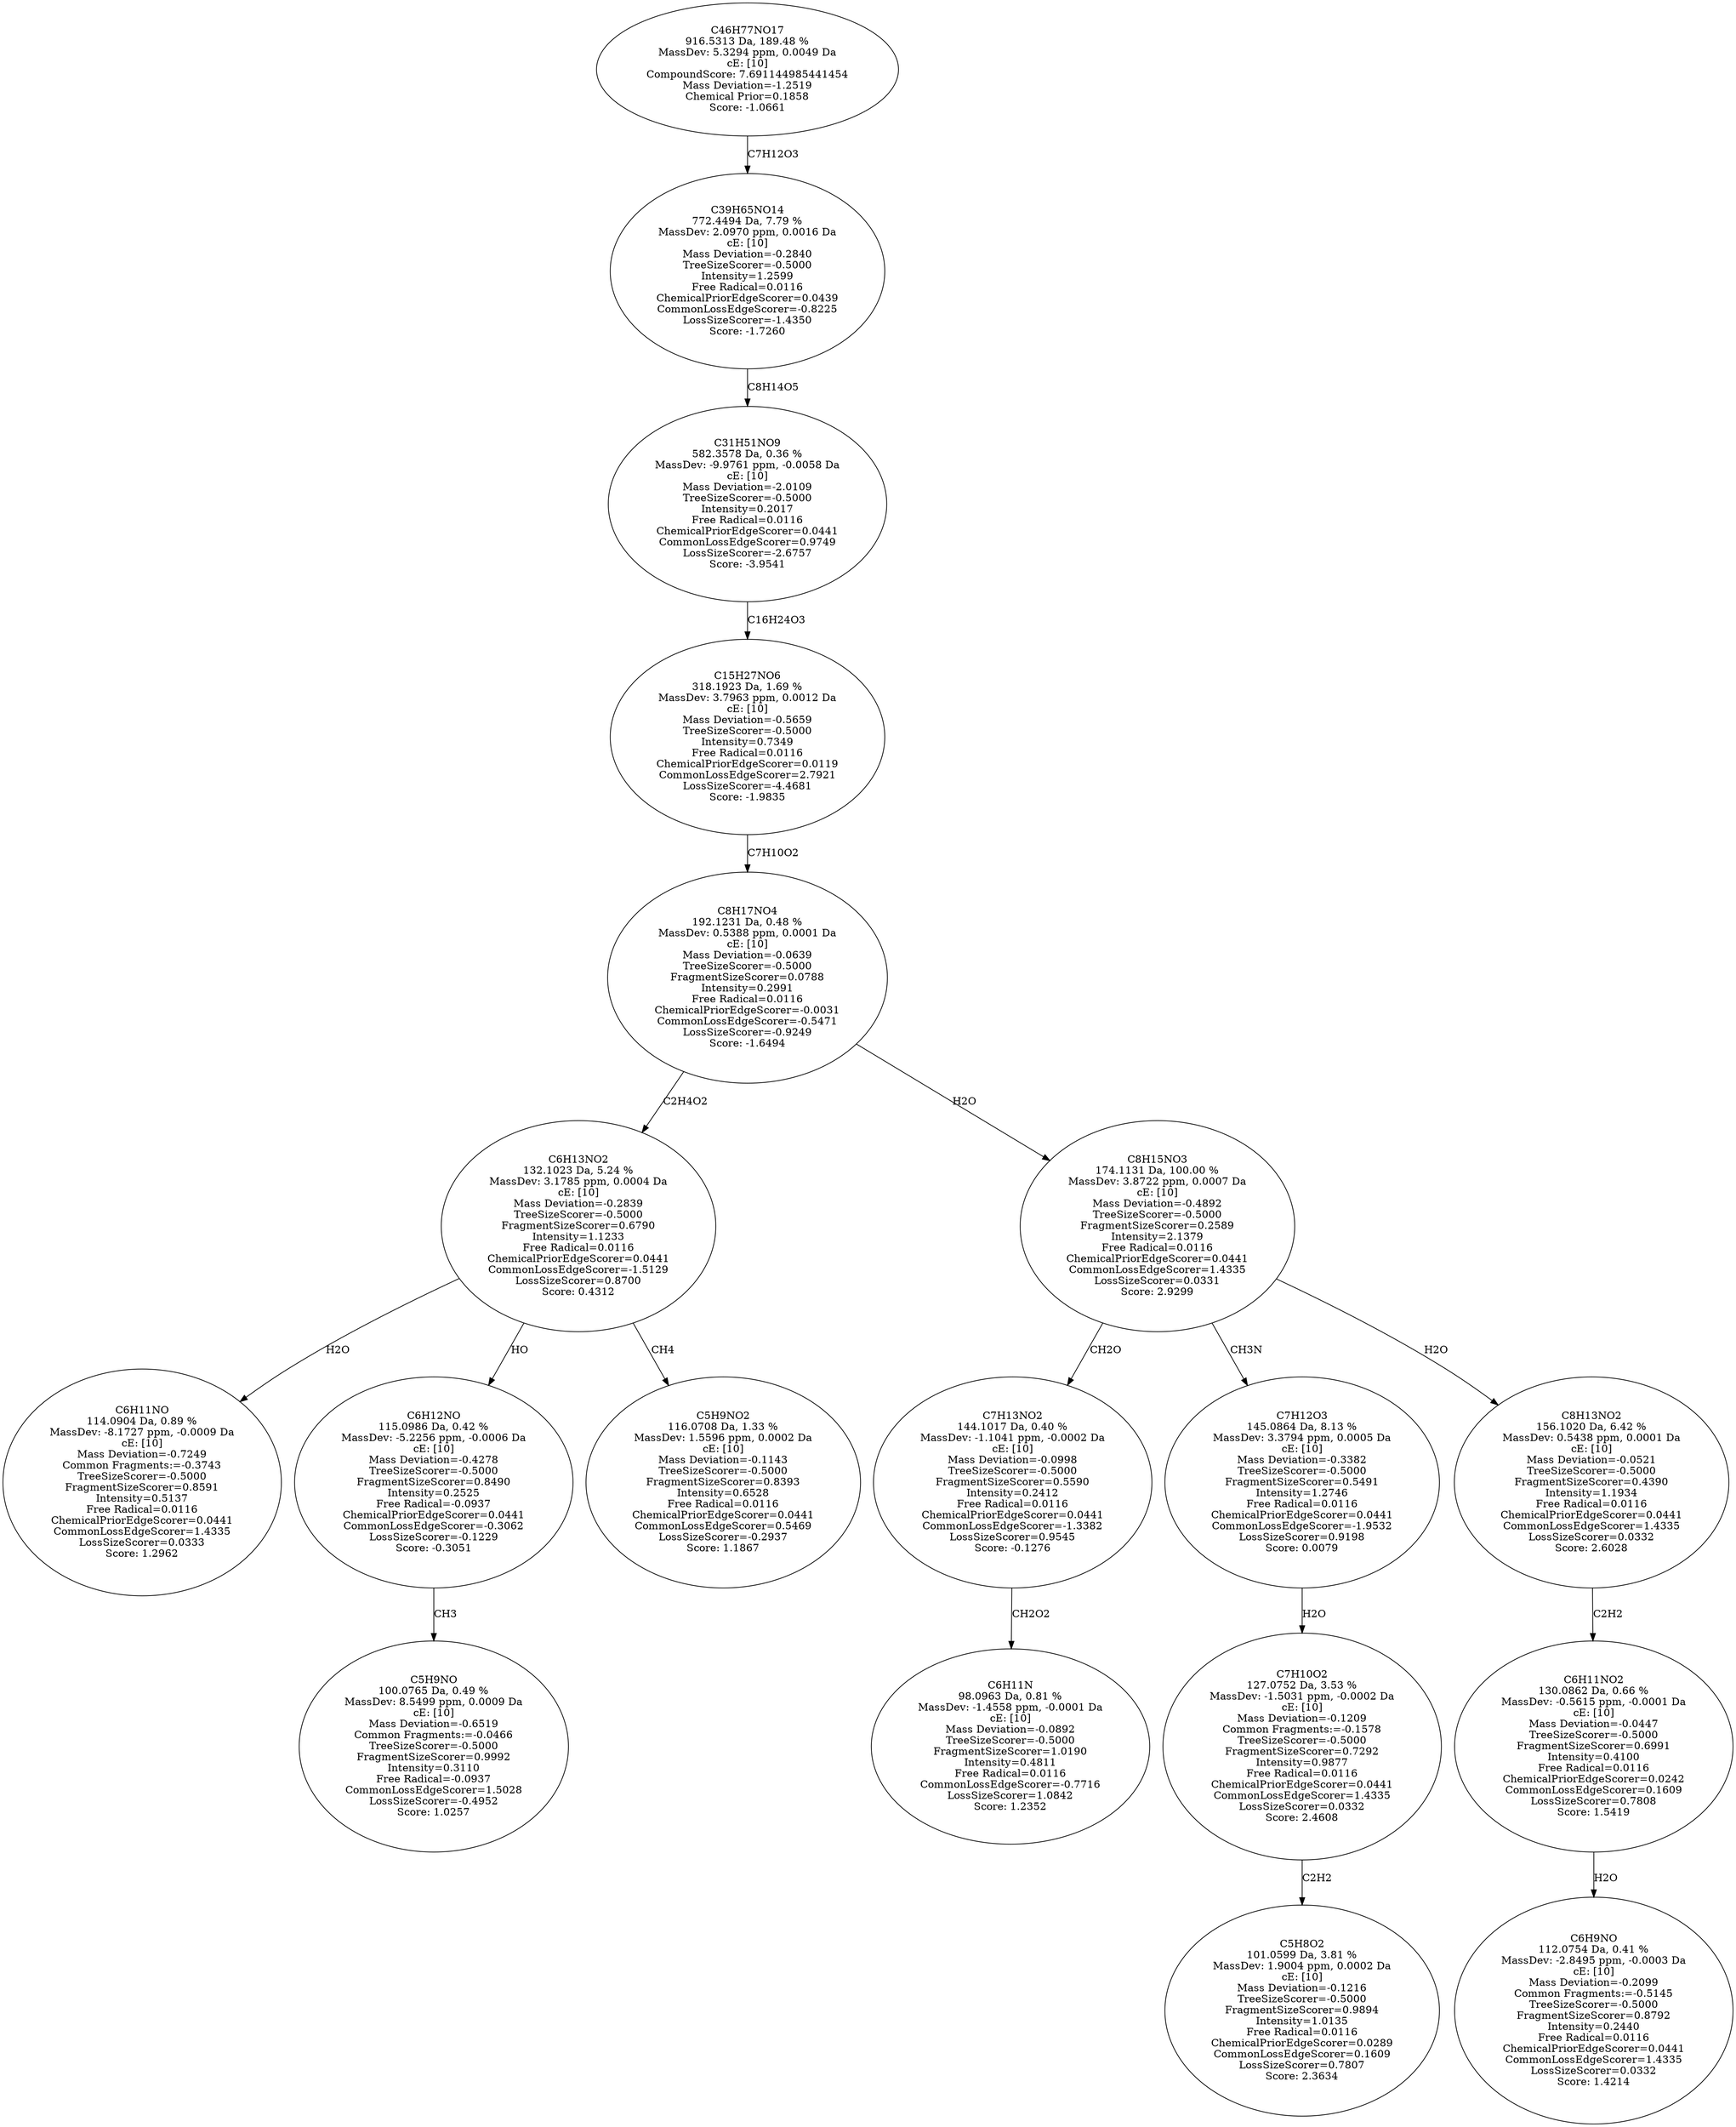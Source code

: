 strict digraph {
v1 [label="C6H11NO\n114.0904 Da, 0.89 %\nMassDev: -8.1727 ppm, -0.0009 Da\ncE: [10]\nMass Deviation=-0.7249\nCommon Fragments:=-0.3743\nTreeSizeScorer=-0.5000\nFragmentSizeScorer=0.8591\nIntensity=0.5137\nFree Radical=0.0116\nChemicalPriorEdgeScorer=0.0441\nCommonLossEdgeScorer=1.4335\nLossSizeScorer=0.0333\nScore: 1.2962"];
v2 [label="C5H9NO\n100.0765 Da, 0.49 %\nMassDev: 8.5499 ppm, 0.0009 Da\ncE: [10]\nMass Deviation=-0.6519\nCommon Fragments:=-0.0466\nTreeSizeScorer=-0.5000\nFragmentSizeScorer=0.9992\nIntensity=0.3110\nFree Radical=-0.0937\nCommonLossEdgeScorer=1.5028\nLossSizeScorer=-0.4952\nScore: 1.0257"];
v3 [label="C6H12NO\n115.0986 Da, 0.42 %\nMassDev: -5.2256 ppm, -0.0006 Da\ncE: [10]\nMass Deviation=-0.4278\nTreeSizeScorer=-0.5000\nFragmentSizeScorer=0.8490\nIntensity=0.2525\nFree Radical=-0.0937\nChemicalPriorEdgeScorer=0.0441\nCommonLossEdgeScorer=-0.3062\nLossSizeScorer=-0.1229\nScore: -0.3051"];
v4 [label="C5H9NO2\n116.0708 Da, 1.33 %\nMassDev: 1.5596 ppm, 0.0002 Da\ncE: [10]\nMass Deviation=-0.1143\nTreeSizeScorer=-0.5000\nFragmentSizeScorer=0.8393\nIntensity=0.6528\nFree Radical=0.0116\nChemicalPriorEdgeScorer=0.0441\nCommonLossEdgeScorer=0.5469\nLossSizeScorer=-0.2937\nScore: 1.1867"];
v5 [label="C6H13NO2\n132.1023 Da, 5.24 %\nMassDev: 3.1785 ppm, 0.0004 Da\ncE: [10]\nMass Deviation=-0.2839\nTreeSizeScorer=-0.5000\nFragmentSizeScorer=0.6790\nIntensity=1.1233\nFree Radical=0.0116\nChemicalPriorEdgeScorer=0.0441\nCommonLossEdgeScorer=-1.5129\nLossSizeScorer=0.8700\nScore: 0.4312"];
v6 [label="C6H11N\n98.0963 Da, 0.81 %\nMassDev: -1.4558 ppm, -0.0001 Da\ncE: [10]\nMass Deviation=-0.0892\nTreeSizeScorer=-0.5000\nFragmentSizeScorer=1.0190\nIntensity=0.4811\nFree Radical=0.0116\nCommonLossEdgeScorer=-0.7716\nLossSizeScorer=1.0842\nScore: 1.2352"];
v7 [label="C7H13NO2\n144.1017 Da, 0.40 %\nMassDev: -1.1041 ppm, -0.0002 Da\ncE: [10]\nMass Deviation=-0.0998\nTreeSizeScorer=-0.5000\nFragmentSizeScorer=0.5590\nIntensity=0.2412\nFree Radical=0.0116\nChemicalPriorEdgeScorer=0.0441\nCommonLossEdgeScorer=-1.3382\nLossSizeScorer=0.9545\nScore: -0.1276"];
v8 [label="C5H8O2\n101.0599 Da, 3.81 %\nMassDev: 1.9004 ppm, 0.0002 Da\ncE: [10]\nMass Deviation=-0.1216\nTreeSizeScorer=-0.5000\nFragmentSizeScorer=0.9894\nIntensity=1.0135\nFree Radical=0.0116\nChemicalPriorEdgeScorer=0.0289\nCommonLossEdgeScorer=0.1609\nLossSizeScorer=0.7807\nScore: 2.3634"];
v9 [label="C7H10O2\n127.0752 Da, 3.53 %\nMassDev: -1.5031 ppm, -0.0002 Da\ncE: [10]\nMass Deviation=-0.1209\nCommon Fragments:=-0.1578\nTreeSizeScorer=-0.5000\nFragmentSizeScorer=0.7292\nIntensity=0.9877\nFree Radical=0.0116\nChemicalPriorEdgeScorer=0.0441\nCommonLossEdgeScorer=1.4335\nLossSizeScorer=0.0332\nScore: 2.4608"];
v10 [label="C7H12O3\n145.0864 Da, 8.13 %\nMassDev: 3.3794 ppm, 0.0005 Da\ncE: [10]\nMass Deviation=-0.3382\nTreeSizeScorer=-0.5000\nFragmentSizeScorer=0.5491\nIntensity=1.2746\nFree Radical=0.0116\nChemicalPriorEdgeScorer=0.0441\nCommonLossEdgeScorer=-1.9532\nLossSizeScorer=0.9198\nScore: 0.0079"];
v11 [label="C6H9NO\n112.0754 Da, 0.41 %\nMassDev: -2.8495 ppm, -0.0003 Da\ncE: [10]\nMass Deviation=-0.2099\nCommon Fragments:=-0.5145\nTreeSizeScorer=-0.5000\nFragmentSizeScorer=0.8792\nIntensity=0.2440\nFree Radical=0.0116\nChemicalPriorEdgeScorer=0.0441\nCommonLossEdgeScorer=1.4335\nLossSizeScorer=0.0332\nScore: 1.4214"];
v12 [label="C6H11NO2\n130.0862 Da, 0.66 %\nMassDev: -0.5615 ppm, -0.0001 Da\ncE: [10]\nMass Deviation=-0.0447\nTreeSizeScorer=-0.5000\nFragmentSizeScorer=0.6991\nIntensity=0.4100\nFree Radical=0.0116\nChemicalPriorEdgeScorer=0.0242\nCommonLossEdgeScorer=0.1609\nLossSizeScorer=0.7808\nScore: 1.5419"];
v13 [label="C8H13NO2\n156.1020 Da, 6.42 %\nMassDev: 0.5438 ppm, 0.0001 Da\ncE: [10]\nMass Deviation=-0.0521\nTreeSizeScorer=-0.5000\nFragmentSizeScorer=0.4390\nIntensity=1.1934\nFree Radical=0.0116\nChemicalPriorEdgeScorer=0.0441\nCommonLossEdgeScorer=1.4335\nLossSizeScorer=0.0332\nScore: 2.6028"];
v14 [label="C8H15NO3\n174.1131 Da, 100.00 %\nMassDev: 3.8722 ppm, 0.0007 Da\ncE: [10]\nMass Deviation=-0.4892\nTreeSizeScorer=-0.5000\nFragmentSizeScorer=0.2589\nIntensity=2.1379\nFree Radical=0.0116\nChemicalPriorEdgeScorer=0.0441\nCommonLossEdgeScorer=1.4335\nLossSizeScorer=0.0331\nScore: 2.9299"];
v15 [label="C8H17NO4\n192.1231 Da, 0.48 %\nMassDev: 0.5388 ppm, 0.0001 Da\ncE: [10]\nMass Deviation=-0.0639\nTreeSizeScorer=-0.5000\nFragmentSizeScorer=0.0788\nIntensity=0.2991\nFree Radical=0.0116\nChemicalPriorEdgeScorer=-0.0031\nCommonLossEdgeScorer=-0.5471\nLossSizeScorer=-0.9249\nScore: -1.6494"];
v16 [label="C15H27NO6\n318.1923 Da, 1.69 %\nMassDev: 3.7963 ppm, 0.0012 Da\ncE: [10]\nMass Deviation=-0.5659\nTreeSizeScorer=-0.5000\nIntensity=0.7349\nFree Radical=0.0116\nChemicalPriorEdgeScorer=0.0119\nCommonLossEdgeScorer=2.7921\nLossSizeScorer=-4.4681\nScore: -1.9835"];
v17 [label="C31H51NO9\n582.3578 Da, 0.36 %\nMassDev: -9.9761 ppm, -0.0058 Da\ncE: [10]\nMass Deviation=-2.0109\nTreeSizeScorer=-0.5000\nIntensity=0.2017\nFree Radical=0.0116\nChemicalPriorEdgeScorer=0.0441\nCommonLossEdgeScorer=0.9749\nLossSizeScorer=-2.6757\nScore: -3.9541"];
v18 [label="C39H65NO14\n772.4494 Da, 7.79 %\nMassDev: 2.0970 ppm, 0.0016 Da\ncE: [10]\nMass Deviation=-0.2840\nTreeSizeScorer=-0.5000\nIntensity=1.2599\nFree Radical=0.0116\nChemicalPriorEdgeScorer=0.0439\nCommonLossEdgeScorer=-0.8225\nLossSizeScorer=-1.4350\nScore: -1.7260"];
v19 [label="C46H77NO17\n916.5313 Da, 189.48 %\nMassDev: 5.3294 ppm, 0.0049 Da\ncE: [10]\nCompoundScore: 7.691144985441454\nMass Deviation=-1.2519\nChemical Prior=0.1858\nScore: -1.0661"];
v5 -> v1 [label="H2O"];
v3 -> v2 [label="CH3"];
v5 -> v3 [label="HO"];
v5 -> v4 [label="CH4"];
v15 -> v5 [label="C2H4O2"];
v7 -> v6 [label="CH2O2"];
v14 -> v7 [label="CH2O"];
v9 -> v8 [label="C2H2"];
v10 -> v9 [label="H2O"];
v14 -> v10 [label="CH3N"];
v12 -> v11 [label="H2O"];
v13 -> v12 [label="C2H2"];
v14 -> v13 [label="H2O"];
v15 -> v14 [label="H2O"];
v16 -> v15 [label="C7H10O2"];
v17 -> v16 [label="C16H24O3"];
v18 -> v17 [label="C8H14O5"];
v19 -> v18 [label="C7H12O3"];
}